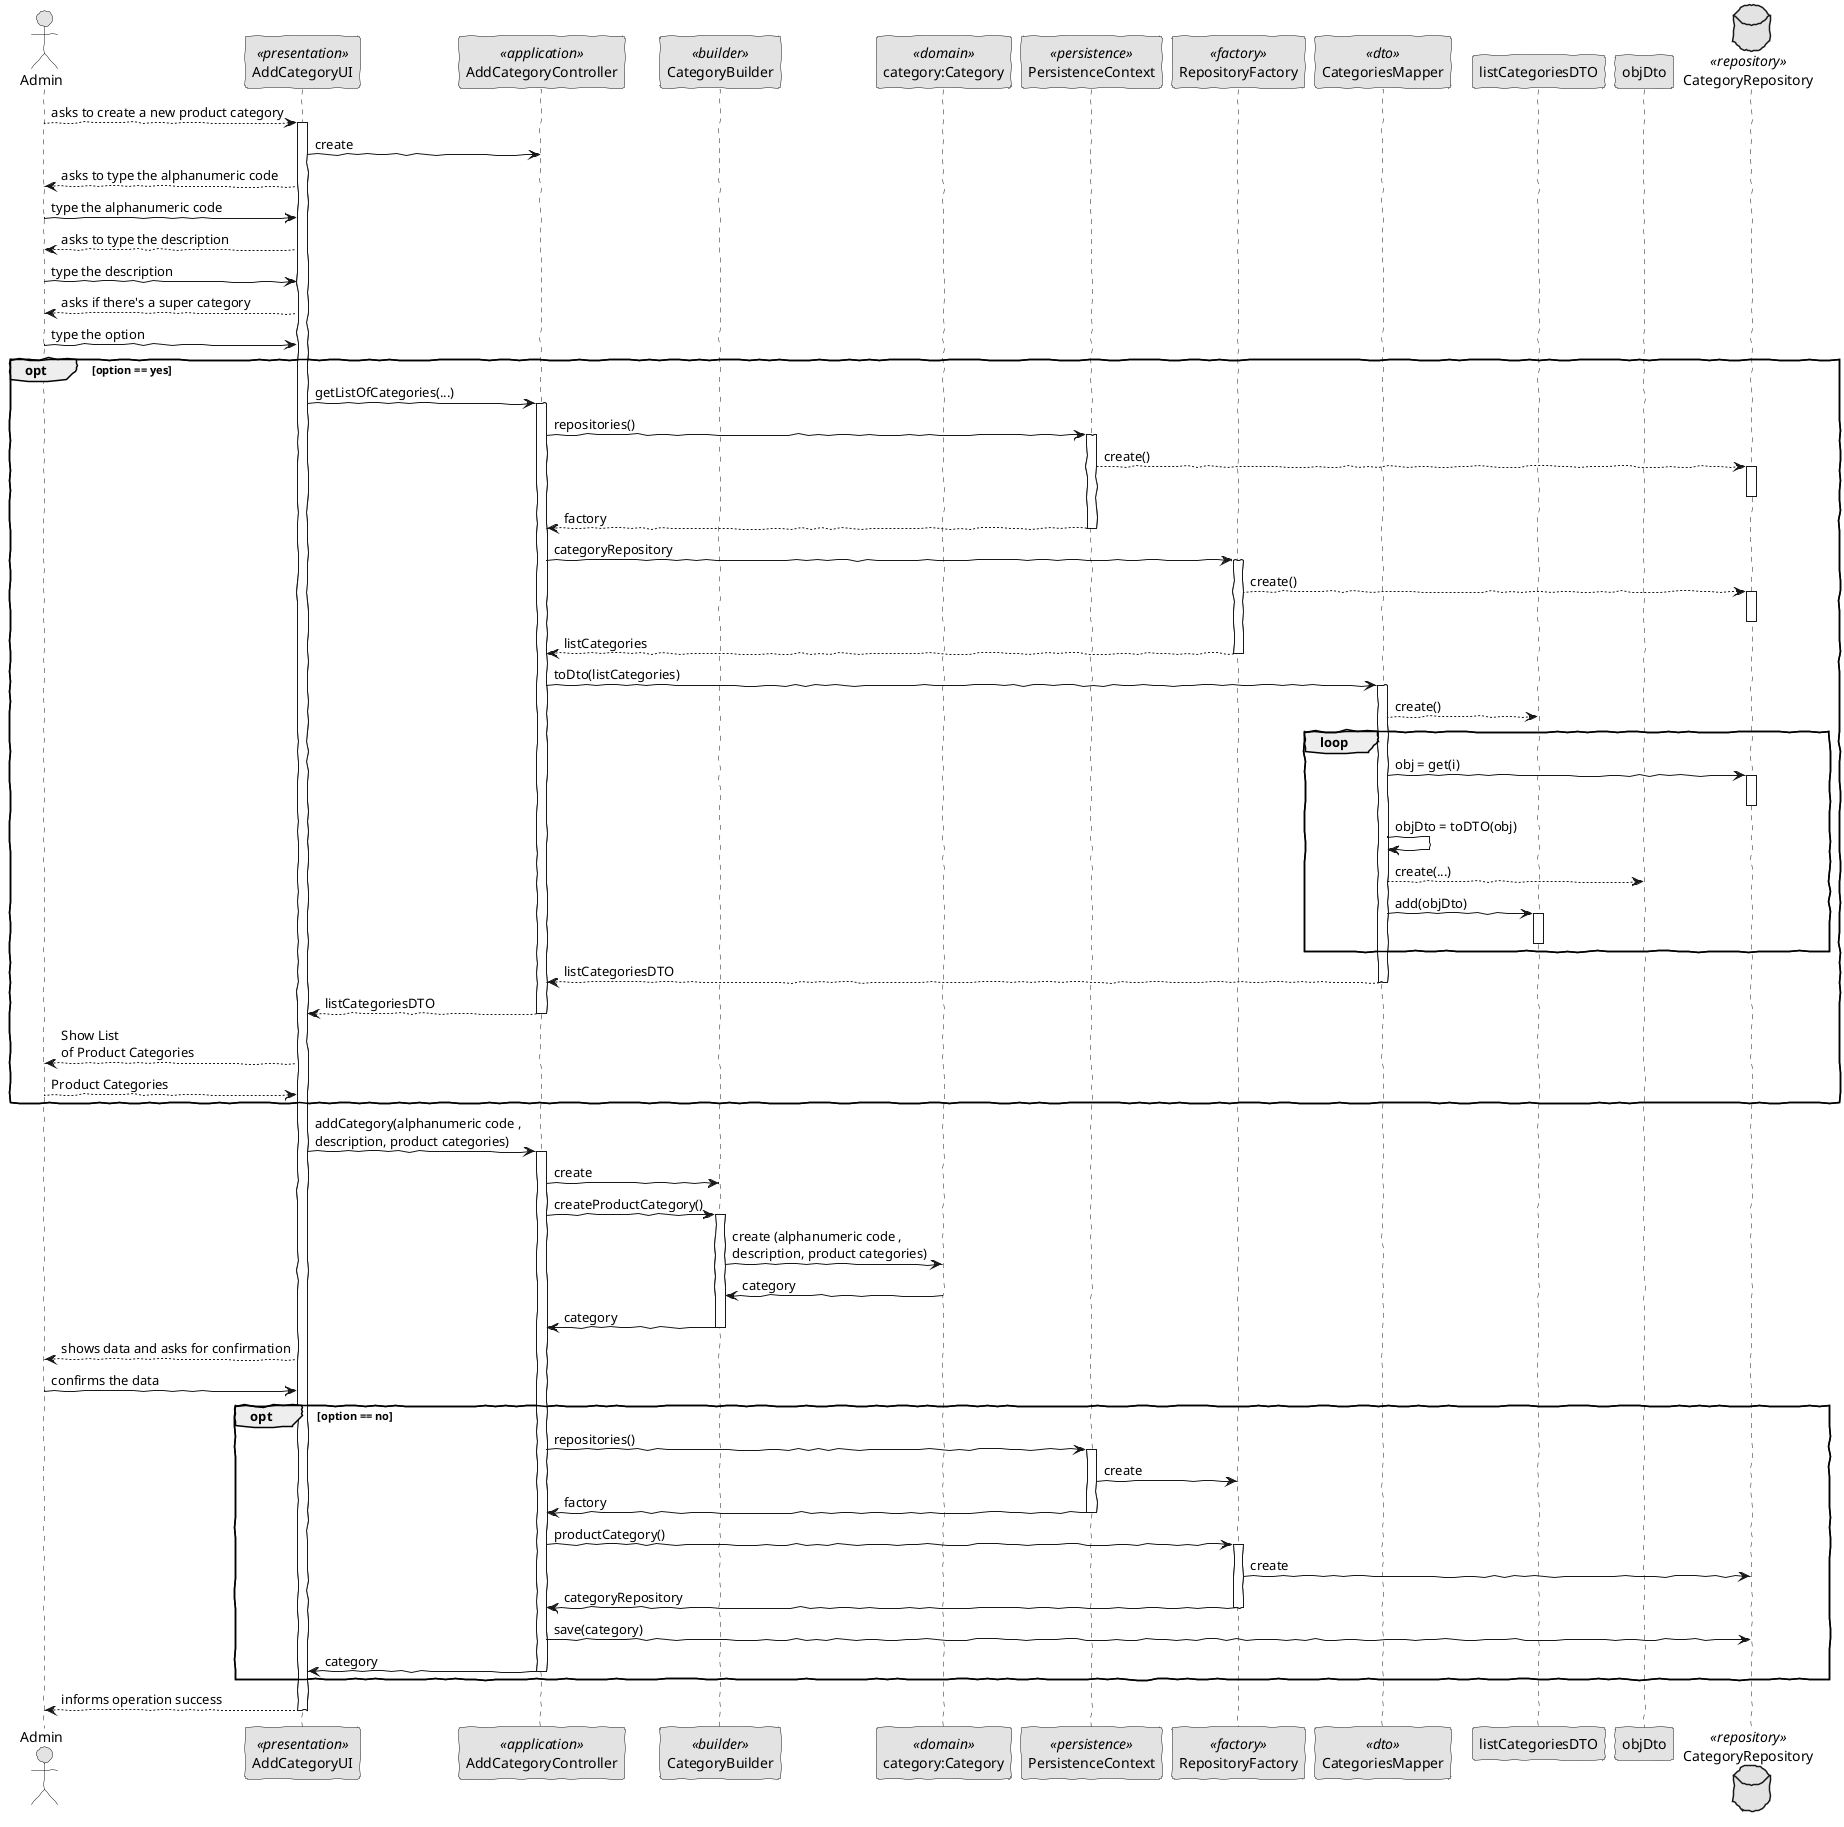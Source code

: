@startuml
'http://plantuml.com/skinparam.html
    skinparam handwritten true
    skinparam monochrome true
    skinparam packageStyle rect
    skinparam defaultFontName FG Virgil
    skinparam shadowing false

actor Admin as Actor
participant AddCategoryUI as UI <<presentation>>
participant AddCategoryController as Controller <<application>>
participant CategoryBuilder as Builder <<builder>>
participant "category:Category" as Domain <<domain>>
participant PersistenceContext as Persistence <<persistence>>
participant RepositoryFactory as Factory <<factory>>
participant CategoriesMapper as Mapper <<dto>>
participant listCategoriesDTO
participant objDto
database CategoryRepository as Repository <<repository>>



Actor --> UI: asks to create a new product category
activate UI
    UI -> Controller: create
    UI --> Actor: asks to type the alphanumeric code
    Actor -> UI: type the alphanumeric code
    UI --> Actor: asks to type the description
    Actor -> UI: type the description
    UI --> Actor: asks if there's a super category
    Actor -> UI: type the option

    opt option == yes

        UI -> Controller: getListOfCategories(...)
        activate Controller

        Controller -> Persistence: repositories()
        activate Persistence


        Persistence --> Repository: create()
        activate Repository
        deactivate Repository



        Persistence --> Controller: factory
        deactivate Persistence


        Controller -> Factory: categoryRepository
        activate Factory

        Factory --> Repository: create()
        activate Repository
        deactivate Repository


        Factory --> Controller: listCategories
        deactivate Factory











        Controller -> Mapper: toDto(listCategories)
        activate Mapper

        Mapper --> listCategoriesDTO: create()



        loop

        Mapper -> Repository: obj = get(i)
        activate Repository
        deactivate Repository

        Mapper -> Mapper: objDto = toDTO(obj)

        Mapper --> objDto: create(...)


        Mapper -> listCategoriesDTO: add(objDto)
        activate listCategoriesDTO
        deactivate listCategoriesDTO
        end loop





        Mapper --> Controller: listCategoriesDTO
        deactivate Mapper

        Controller --> UI: listCategoriesDTO

        deactivate Controller



        UI --> Actor: Show List\nof Product Categories
        Actor --> UI: Product Categories
    end

    


    UI -> Controller: addCategory(alphanumeric code , \ndescription, product categories)
    activate Controller

        Controller -> Builder: create

        Controller -> Builder:createProductCategory()
        activate Builder
            Builder -> Domain: create (alphanumeric code , \ndescription, product categories)
            Domain->Builder: category
            Builder -> Controller: category
        deactivate Builder


        UI-->Actor: shows data and asks for confirmation

        Actor -> UI: confirms the data


        opt option == no

        Controller -> Persistence: repositories()
        activate Persistence

            Persistence -> Factory: create
            Persistence -> Controller: factory
        deactivate Persistence

        Controller -> Factory: productCategory()
        activate Factory
            Factory -> Repository: create
            Factory -> Controller: categoryRepository
        deactivate Factory

        Controller->Repository:save(category)
        Controller->UI: category
    deactivate Controller
        end

        UI -->Actor: informs operation success

deactivate UI
@enduml